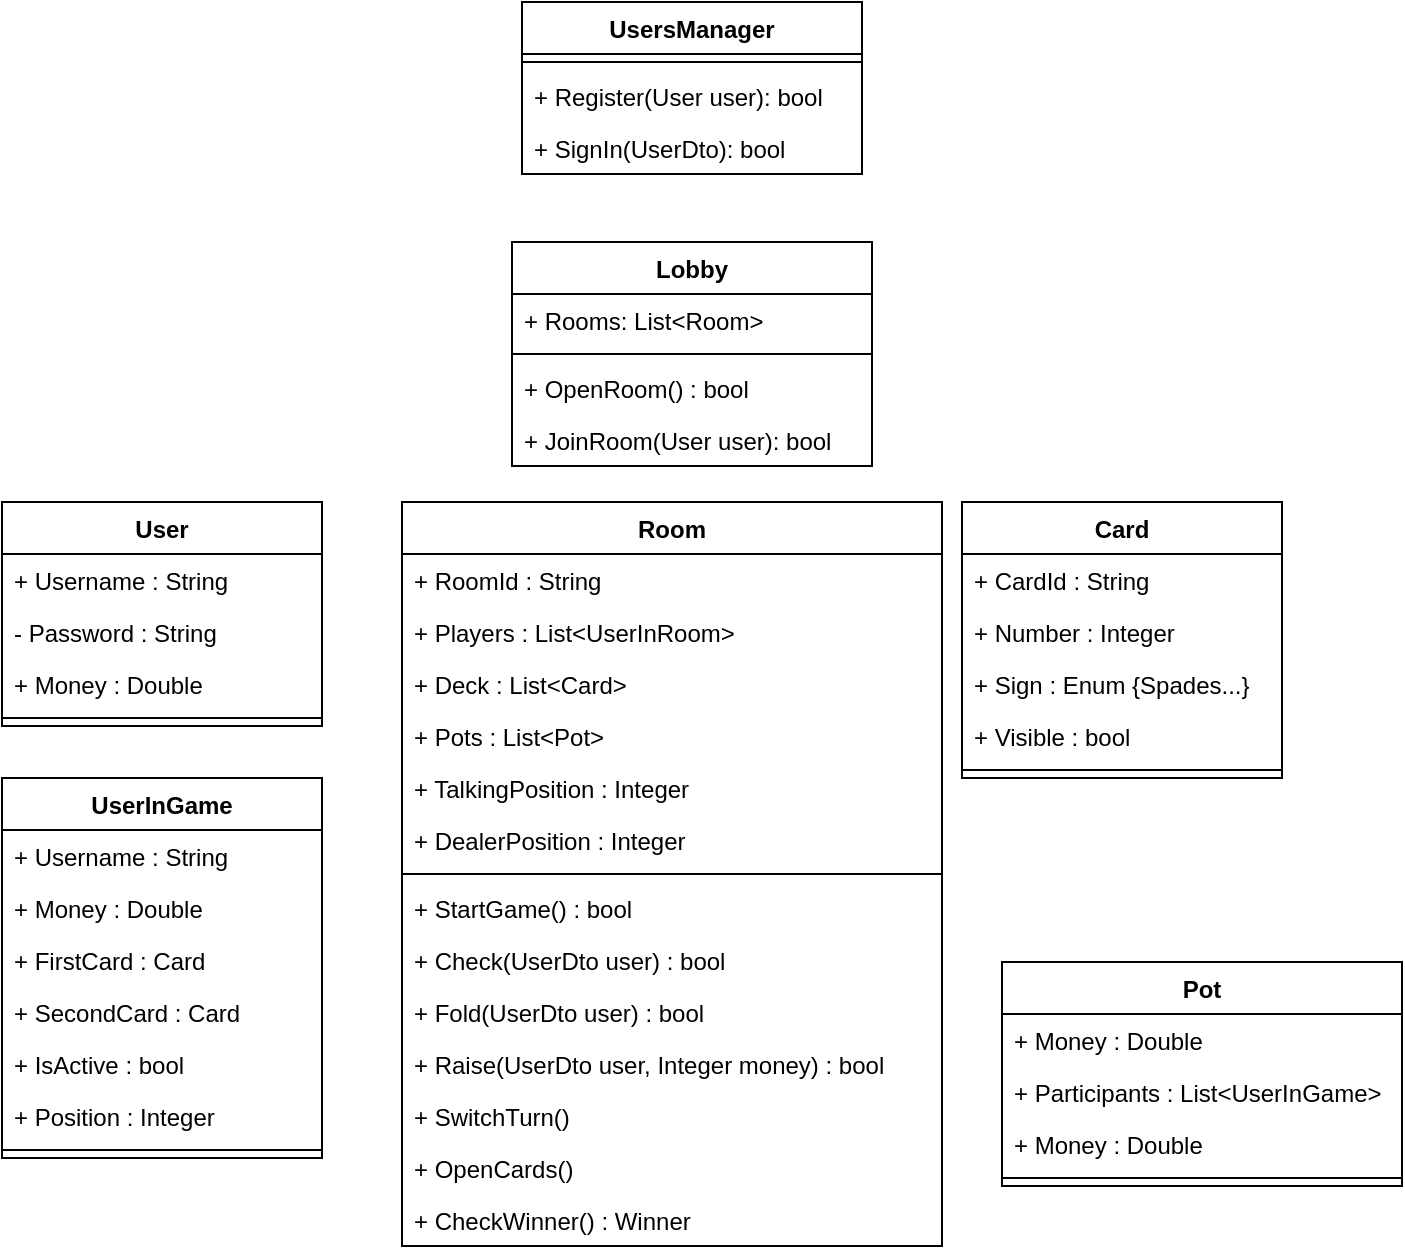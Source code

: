 <mxfile version="17.5.0" type="device"><diagram id="C5RBs43oDa-KdzZeNtuy" name="Page-1"><mxGraphModel dx="372" dy="199" grid="1" gridSize="10" guides="1" tooltips="1" connect="1" arrows="1" fold="1" page="1" pageScale="1" pageWidth="827" pageHeight="1169" math="0" shadow="0"><root><mxCell id="WIyWlLk6GJQsqaUBKTNV-0"/><mxCell id="WIyWlLk6GJQsqaUBKTNV-1" parent="WIyWlLk6GJQsqaUBKTNV-0"/><mxCell id="7dOpnUgTsiz9h_7UdlfU-0" value="UsersManager" style="swimlane;fontStyle=1;align=center;verticalAlign=top;childLayout=stackLayout;horizontal=1;startSize=26;horizontalStack=0;resizeParent=1;resizeParentMax=0;resizeLast=0;collapsible=1;marginBottom=0;" vertex="1" parent="WIyWlLk6GJQsqaUBKTNV-1"><mxGeometry x="310" y="80" width="170" height="86" as="geometry"/></mxCell><mxCell id="7dOpnUgTsiz9h_7UdlfU-2" value="" style="line;strokeWidth=1;fillColor=none;align=left;verticalAlign=middle;spacingTop=-1;spacingLeft=3;spacingRight=3;rotatable=0;labelPosition=right;points=[];portConstraint=eastwest;" vertex="1" parent="7dOpnUgTsiz9h_7UdlfU-0"><mxGeometry y="26" width="170" height="8" as="geometry"/></mxCell><mxCell id="7dOpnUgTsiz9h_7UdlfU-3" value="+ Register(User user): bool" style="text;strokeColor=none;fillColor=none;align=left;verticalAlign=top;spacingLeft=4;spacingRight=4;overflow=hidden;rotatable=0;points=[[0,0.5],[1,0.5]];portConstraint=eastwest;" vertex="1" parent="7dOpnUgTsiz9h_7UdlfU-0"><mxGeometry y="34" width="170" height="26" as="geometry"/></mxCell><mxCell id="7dOpnUgTsiz9h_7UdlfU-4" value="+ SignIn(UserDto): bool" style="text;strokeColor=none;fillColor=none;align=left;verticalAlign=top;spacingLeft=4;spacingRight=4;overflow=hidden;rotatable=0;points=[[0,0.5],[1,0.5]];portConstraint=eastwest;" vertex="1" parent="7dOpnUgTsiz9h_7UdlfU-0"><mxGeometry y="60" width="170" height="26" as="geometry"/></mxCell><mxCell id="7dOpnUgTsiz9h_7UdlfU-5" value="Lobby" style="swimlane;fontStyle=1;align=center;verticalAlign=top;childLayout=stackLayout;horizontal=1;startSize=26;horizontalStack=0;resizeParent=1;resizeParentMax=0;resizeLast=0;collapsible=1;marginBottom=0;" vertex="1" parent="WIyWlLk6GJQsqaUBKTNV-1"><mxGeometry x="305" y="200" width="180" height="112" as="geometry"/></mxCell><mxCell id="7dOpnUgTsiz9h_7UdlfU-6" value="+ Rooms: List&lt;Room&gt;" style="text;strokeColor=none;fillColor=none;align=left;verticalAlign=top;spacingLeft=4;spacingRight=4;overflow=hidden;rotatable=0;points=[[0,0.5],[1,0.5]];portConstraint=eastwest;" vertex="1" parent="7dOpnUgTsiz9h_7UdlfU-5"><mxGeometry y="26" width="180" height="26" as="geometry"/></mxCell><mxCell id="7dOpnUgTsiz9h_7UdlfU-7" value="" style="line;strokeWidth=1;fillColor=none;align=left;verticalAlign=middle;spacingTop=-1;spacingLeft=3;spacingRight=3;rotatable=0;labelPosition=right;points=[];portConstraint=eastwest;" vertex="1" parent="7dOpnUgTsiz9h_7UdlfU-5"><mxGeometry y="52" width="180" height="8" as="geometry"/></mxCell><mxCell id="7dOpnUgTsiz9h_7UdlfU-8" value="+ OpenRoom() : bool" style="text;strokeColor=none;fillColor=none;align=left;verticalAlign=top;spacingLeft=4;spacingRight=4;overflow=hidden;rotatable=0;points=[[0,0.5],[1,0.5]];portConstraint=eastwest;" vertex="1" parent="7dOpnUgTsiz9h_7UdlfU-5"><mxGeometry y="60" width="180" height="26" as="geometry"/></mxCell><mxCell id="7dOpnUgTsiz9h_7UdlfU-9" value="+ JoinRoom(User user): bool" style="text;strokeColor=none;fillColor=none;align=left;verticalAlign=top;spacingLeft=4;spacingRight=4;overflow=hidden;rotatable=0;points=[[0,0.5],[1,0.5]];portConstraint=eastwest;" vertex="1" parent="7dOpnUgTsiz9h_7UdlfU-5"><mxGeometry y="86" width="180" height="26" as="geometry"/></mxCell><mxCell id="7dOpnUgTsiz9h_7UdlfU-10" value="Room" style="swimlane;fontStyle=1;align=center;verticalAlign=top;childLayout=stackLayout;horizontal=1;startSize=26;horizontalStack=0;resizeParent=1;resizeParentMax=0;resizeLast=0;collapsible=1;marginBottom=0;" vertex="1" parent="WIyWlLk6GJQsqaUBKTNV-1"><mxGeometry x="250" y="330" width="270" height="372" as="geometry"/></mxCell><mxCell id="7dOpnUgTsiz9h_7UdlfU-11" value="+ RoomId : String" style="text;strokeColor=none;fillColor=none;align=left;verticalAlign=top;spacingLeft=4;spacingRight=4;overflow=hidden;rotatable=0;points=[[0,0.5],[1,0.5]];portConstraint=eastwest;" vertex="1" parent="7dOpnUgTsiz9h_7UdlfU-10"><mxGeometry y="26" width="270" height="26" as="geometry"/></mxCell><mxCell id="7dOpnUgTsiz9h_7UdlfU-14" value="+ Players : List&lt;UserInRoom&gt;" style="text;strokeColor=none;fillColor=none;align=left;verticalAlign=top;spacingLeft=4;spacingRight=4;overflow=hidden;rotatable=0;points=[[0,0.5],[1,0.5]];portConstraint=eastwest;" vertex="1" parent="7dOpnUgTsiz9h_7UdlfU-10"><mxGeometry y="52" width="270" height="26" as="geometry"/></mxCell><mxCell id="7dOpnUgTsiz9h_7UdlfU-16" value="+ Deck : List&lt;Card&gt;" style="text;strokeColor=none;fillColor=none;align=left;verticalAlign=top;spacingLeft=4;spacingRight=4;overflow=hidden;rotatable=0;points=[[0,0.5],[1,0.5]];portConstraint=eastwest;" vertex="1" parent="7dOpnUgTsiz9h_7UdlfU-10"><mxGeometry y="78" width="270" height="26" as="geometry"/></mxCell><mxCell id="7dOpnUgTsiz9h_7UdlfU-15" value="+ Pots : List&lt;Pot&gt;" style="text;strokeColor=none;fillColor=none;align=left;verticalAlign=top;spacingLeft=4;spacingRight=4;overflow=hidden;rotatable=0;points=[[0,0.5],[1,0.5]];portConstraint=eastwest;" vertex="1" parent="7dOpnUgTsiz9h_7UdlfU-10"><mxGeometry y="104" width="270" height="26" as="geometry"/></mxCell><mxCell id="7dOpnUgTsiz9h_7UdlfU-17" value="+ TalkingPosition : Integer" style="text;strokeColor=none;fillColor=none;align=left;verticalAlign=top;spacingLeft=4;spacingRight=4;overflow=hidden;rotatable=0;points=[[0,0.5],[1,0.5]];portConstraint=eastwest;" vertex="1" parent="7dOpnUgTsiz9h_7UdlfU-10"><mxGeometry y="130" width="270" height="26" as="geometry"/></mxCell><mxCell id="7dOpnUgTsiz9h_7UdlfU-20" value="+ DealerPosition : Integer" style="text;strokeColor=none;fillColor=none;align=left;verticalAlign=top;spacingLeft=4;spacingRight=4;overflow=hidden;rotatable=0;points=[[0,0.5],[1,0.5]];portConstraint=eastwest;" vertex="1" parent="7dOpnUgTsiz9h_7UdlfU-10"><mxGeometry y="156" width="270" height="26" as="geometry"/></mxCell><mxCell id="7dOpnUgTsiz9h_7UdlfU-12" value="" style="line;strokeWidth=1;fillColor=none;align=left;verticalAlign=middle;spacingTop=-1;spacingLeft=3;spacingRight=3;rotatable=0;labelPosition=right;points=[];portConstraint=eastwest;" vertex="1" parent="7dOpnUgTsiz9h_7UdlfU-10"><mxGeometry y="182" width="270" height="8" as="geometry"/></mxCell><mxCell id="7dOpnUgTsiz9h_7UdlfU-13" value="+ StartGame() : bool" style="text;strokeColor=none;fillColor=none;align=left;verticalAlign=top;spacingLeft=4;spacingRight=4;overflow=hidden;rotatable=0;points=[[0,0.5],[1,0.5]];portConstraint=eastwest;" vertex="1" parent="7dOpnUgTsiz9h_7UdlfU-10"><mxGeometry y="190" width="270" height="26" as="geometry"/></mxCell><mxCell id="7dOpnUgTsiz9h_7UdlfU-27" value="+ Check(UserDto user) : bool&#10;" style="text;strokeColor=none;fillColor=none;align=left;verticalAlign=top;spacingLeft=4;spacingRight=4;overflow=hidden;rotatable=0;points=[[0,0.5],[1,0.5]];portConstraint=eastwest;" vertex="1" parent="7dOpnUgTsiz9h_7UdlfU-10"><mxGeometry y="216" width="270" height="26" as="geometry"/></mxCell><mxCell id="7dOpnUgTsiz9h_7UdlfU-28" value="+ Fold(UserDto user) : bool" style="text;strokeColor=none;fillColor=none;align=left;verticalAlign=top;spacingLeft=4;spacingRight=4;overflow=hidden;rotatable=0;points=[[0,0.5],[1,0.5]];portConstraint=eastwest;" vertex="1" parent="7dOpnUgTsiz9h_7UdlfU-10"><mxGeometry y="242" width="270" height="26" as="geometry"/></mxCell><mxCell id="7dOpnUgTsiz9h_7UdlfU-29" value="+ Raise(UserDto user, Integer money) : bool" style="text;strokeColor=none;fillColor=none;align=left;verticalAlign=top;spacingLeft=4;spacingRight=4;overflow=hidden;rotatable=0;points=[[0,0.5],[1,0.5]];portConstraint=eastwest;" vertex="1" parent="7dOpnUgTsiz9h_7UdlfU-10"><mxGeometry y="268" width="270" height="26" as="geometry"/></mxCell><mxCell id="7dOpnUgTsiz9h_7UdlfU-30" value="+ SwitchTurn()" style="text;strokeColor=none;fillColor=none;align=left;verticalAlign=top;spacingLeft=4;spacingRight=4;overflow=hidden;rotatable=0;points=[[0,0.5],[1,0.5]];portConstraint=eastwest;" vertex="1" parent="7dOpnUgTsiz9h_7UdlfU-10"><mxGeometry y="294" width="270" height="26" as="geometry"/></mxCell><mxCell id="7dOpnUgTsiz9h_7UdlfU-31" value="+ OpenCards()" style="text;strokeColor=none;fillColor=none;align=left;verticalAlign=top;spacingLeft=4;spacingRight=4;overflow=hidden;rotatable=0;points=[[0,0.5],[1,0.5]];portConstraint=eastwest;" vertex="1" parent="7dOpnUgTsiz9h_7UdlfU-10"><mxGeometry y="320" width="270" height="26" as="geometry"/></mxCell><mxCell id="7dOpnUgTsiz9h_7UdlfU-32" value="+ CheckWinner() : Winner" style="text;strokeColor=none;fillColor=none;align=left;verticalAlign=top;spacingLeft=4;spacingRight=4;overflow=hidden;rotatable=0;points=[[0,0.5],[1,0.5]];portConstraint=eastwest;" vertex="1" parent="7dOpnUgTsiz9h_7UdlfU-10"><mxGeometry y="346" width="270" height="26" as="geometry"/></mxCell><mxCell id="7dOpnUgTsiz9h_7UdlfU-33" value="User" style="swimlane;fontStyle=1;align=center;verticalAlign=top;childLayout=stackLayout;horizontal=1;startSize=26;horizontalStack=0;resizeParent=1;resizeParentMax=0;resizeLast=0;collapsible=1;marginBottom=0;" vertex="1" parent="WIyWlLk6GJQsqaUBKTNV-1"><mxGeometry x="50" y="330" width="160" height="112" as="geometry"/></mxCell><mxCell id="7dOpnUgTsiz9h_7UdlfU-38" value="+ Username : String" style="text;strokeColor=none;fillColor=none;align=left;verticalAlign=top;spacingLeft=4;spacingRight=4;overflow=hidden;rotatable=0;points=[[0,0.5],[1,0.5]];portConstraint=eastwest;" vertex="1" parent="7dOpnUgTsiz9h_7UdlfU-33"><mxGeometry y="26" width="160" height="26" as="geometry"/></mxCell><mxCell id="7dOpnUgTsiz9h_7UdlfU-37" value="- Password : String" style="text;strokeColor=none;fillColor=none;align=left;verticalAlign=top;spacingLeft=4;spacingRight=4;overflow=hidden;rotatable=0;points=[[0,0.5],[1,0.5]];portConstraint=eastwest;" vertex="1" parent="7dOpnUgTsiz9h_7UdlfU-33"><mxGeometry y="52" width="160" height="26" as="geometry"/></mxCell><mxCell id="7dOpnUgTsiz9h_7UdlfU-34" value="+ Money : Double" style="text;strokeColor=none;fillColor=none;align=left;verticalAlign=top;spacingLeft=4;spacingRight=4;overflow=hidden;rotatable=0;points=[[0,0.5],[1,0.5]];portConstraint=eastwest;" vertex="1" parent="7dOpnUgTsiz9h_7UdlfU-33"><mxGeometry y="78" width="160" height="26" as="geometry"/></mxCell><mxCell id="7dOpnUgTsiz9h_7UdlfU-35" value="" style="line;strokeWidth=1;fillColor=none;align=left;verticalAlign=middle;spacingTop=-1;spacingLeft=3;spacingRight=3;rotatable=0;labelPosition=right;points=[];portConstraint=eastwest;" vertex="1" parent="7dOpnUgTsiz9h_7UdlfU-33"><mxGeometry y="104" width="160" height="8" as="geometry"/></mxCell><mxCell id="7dOpnUgTsiz9h_7UdlfU-39" value="UserInGame" style="swimlane;fontStyle=1;align=center;verticalAlign=top;childLayout=stackLayout;horizontal=1;startSize=26;horizontalStack=0;resizeParent=1;resizeParentMax=0;resizeLast=0;collapsible=1;marginBottom=0;" vertex="1" parent="WIyWlLk6GJQsqaUBKTNV-1"><mxGeometry x="50" y="468" width="160" height="190" as="geometry"/></mxCell><mxCell id="7dOpnUgTsiz9h_7UdlfU-40" value="+ Username : String" style="text;strokeColor=none;fillColor=none;align=left;verticalAlign=top;spacingLeft=4;spacingRight=4;overflow=hidden;rotatable=0;points=[[0,0.5],[1,0.5]];portConstraint=eastwest;" vertex="1" parent="7dOpnUgTsiz9h_7UdlfU-39"><mxGeometry y="26" width="160" height="26" as="geometry"/></mxCell><mxCell id="7dOpnUgTsiz9h_7UdlfU-44" value="+ Money : Double" style="text;strokeColor=none;fillColor=none;align=left;verticalAlign=top;spacingLeft=4;spacingRight=4;overflow=hidden;rotatable=0;points=[[0,0.5],[1,0.5]];portConstraint=eastwest;" vertex="1" parent="7dOpnUgTsiz9h_7UdlfU-39"><mxGeometry y="52" width="160" height="26" as="geometry"/></mxCell><mxCell id="7dOpnUgTsiz9h_7UdlfU-45" value="+ FirstCard : Card" style="text;strokeColor=none;fillColor=none;align=left;verticalAlign=top;spacingLeft=4;spacingRight=4;overflow=hidden;rotatable=0;points=[[0,0.5],[1,0.5]];portConstraint=eastwest;" vertex="1" parent="7dOpnUgTsiz9h_7UdlfU-39"><mxGeometry y="78" width="160" height="26" as="geometry"/></mxCell><mxCell id="7dOpnUgTsiz9h_7UdlfU-46" value="+ SecondCard : Card" style="text;strokeColor=none;fillColor=none;align=left;verticalAlign=top;spacingLeft=4;spacingRight=4;overflow=hidden;rotatable=0;points=[[0,0.5],[1,0.5]];portConstraint=eastwest;" vertex="1" parent="7dOpnUgTsiz9h_7UdlfU-39"><mxGeometry y="104" width="160" height="26" as="geometry"/></mxCell><mxCell id="7dOpnUgTsiz9h_7UdlfU-47" value="+ IsActive : bool" style="text;strokeColor=none;fillColor=none;align=left;verticalAlign=top;spacingLeft=4;spacingRight=4;overflow=hidden;rotatable=0;points=[[0,0.5],[1,0.5]];portConstraint=eastwest;" vertex="1" parent="7dOpnUgTsiz9h_7UdlfU-39"><mxGeometry y="130" width="160" height="26" as="geometry"/></mxCell><mxCell id="7dOpnUgTsiz9h_7UdlfU-42" value="+ Position : Integer" style="text;strokeColor=none;fillColor=none;align=left;verticalAlign=top;spacingLeft=4;spacingRight=4;overflow=hidden;rotatable=0;points=[[0,0.5],[1,0.5]];portConstraint=eastwest;" vertex="1" parent="7dOpnUgTsiz9h_7UdlfU-39"><mxGeometry y="156" width="160" height="26" as="geometry"/></mxCell><mxCell id="7dOpnUgTsiz9h_7UdlfU-43" value="" style="line;strokeWidth=1;fillColor=none;align=left;verticalAlign=middle;spacingTop=-1;spacingLeft=3;spacingRight=3;rotatable=0;labelPosition=right;points=[];portConstraint=eastwest;" vertex="1" parent="7dOpnUgTsiz9h_7UdlfU-39"><mxGeometry y="182" width="160" height="8" as="geometry"/></mxCell><mxCell id="7dOpnUgTsiz9h_7UdlfU-48" value="Card" style="swimlane;fontStyle=1;align=center;verticalAlign=top;childLayout=stackLayout;horizontal=1;startSize=26;horizontalStack=0;resizeParent=1;resizeParentMax=0;resizeLast=0;collapsible=1;marginBottom=0;" vertex="1" parent="WIyWlLk6GJQsqaUBKTNV-1"><mxGeometry x="530" y="330" width="160" height="138" as="geometry"/></mxCell><mxCell id="7dOpnUgTsiz9h_7UdlfU-49" value="+ CardId : String" style="text;strokeColor=none;fillColor=none;align=left;verticalAlign=top;spacingLeft=4;spacingRight=4;overflow=hidden;rotatable=0;points=[[0,0.5],[1,0.5]];portConstraint=eastwest;" vertex="1" parent="7dOpnUgTsiz9h_7UdlfU-48"><mxGeometry y="26" width="160" height="26" as="geometry"/></mxCell><mxCell id="7dOpnUgTsiz9h_7UdlfU-50" value="+ Number : Integer" style="text;strokeColor=none;fillColor=none;align=left;verticalAlign=top;spacingLeft=4;spacingRight=4;overflow=hidden;rotatable=0;points=[[0,0.5],[1,0.5]];portConstraint=eastwest;" vertex="1" parent="7dOpnUgTsiz9h_7UdlfU-48"><mxGeometry y="52" width="160" height="26" as="geometry"/></mxCell><mxCell id="7dOpnUgTsiz9h_7UdlfU-51" value="+ Sign : Enum {Spades...}" style="text;strokeColor=none;fillColor=none;align=left;verticalAlign=top;spacingLeft=4;spacingRight=4;overflow=hidden;rotatable=0;points=[[0,0.5],[1,0.5]];portConstraint=eastwest;" vertex="1" parent="7dOpnUgTsiz9h_7UdlfU-48"><mxGeometry y="78" width="160" height="26" as="geometry"/></mxCell><mxCell id="7dOpnUgTsiz9h_7UdlfU-53" value="+ Visible : bool" style="text;strokeColor=none;fillColor=none;align=left;verticalAlign=top;spacingLeft=4;spacingRight=4;overflow=hidden;rotatable=0;points=[[0,0.5],[1,0.5]];portConstraint=eastwest;" vertex="1" parent="7dOpnUgTsiz9h_7UdlfU-48"><mxGeometry y="104" width="160" height="26" as="geometry"/></mxCell><mxCell id="7dOpnUgTsiz9h_7UdlfU-52" value="" style="line;strokeWidth=1;fillColor=none;align=left;verticalAlign=middle;spacingTop=-1;spacingLeft=3;spacingRight=3;rotatable=0;labelPosition=right;points=[];portConstraint=eastwest;" vertex="1" parent="7dOpnUgTsiz9h_7UdlfU-48"><mxGeometry y="130" width="160" height="8" as="geometry"/></mxCell><mxCell id="7dOpnUgTsiz9h_7UdlfU-54" value="Pot" style="swimlane;fontStyle=1;align=center;verticalAlign=top;childLayout=stackLayout;horizontal=1;startSize=26;horizontalStack=0;resizeParent=1;resizeParentMax=0;resizeLast=0;collapsible=1;marginBottom=0;" vertex="1" parent="WIyWlLk6GJQsqaUBKTNV-1"><mxGeometry x="550" y="560" width="200" height="112" as="geometry"/></mxCell><mxCell id="7dOpnUgTsiz9h_7UdlfU-55" value="+ Money : Double" style="text;strokeColor=none;fillColor=none;align=left;verticalAlign=top;spacingLeft=4;spacingRight=4;overflow=hidden;rotatable=0;points=[[0,0.5],[1,0.5]];portConstraint=eastwest;" vertex="1" parent="7dOpnUgTsiz9h_7UdlfU-54"><mxGeometry y="26" width="200" height="26" as="geometry"/></mxCell><mxCell id="7dOpnUgTsiz9h_7UdlfU-56" value="+ Participants : List&lt;UserInGame&gt;" style="text;strokeColor=none;fillColor=none;align=left;verticalAlign=top;spacingLeft=4;spacingRight=4;overflow=hidden;rotatable=0;points=[[0,0.5],[1,0.5]];portConstraint=eastwest;" vertex="1" parent="7dOpnUgTsiz9h_7UdlfU-54"><mxGeometry y="52" width="200" height="26" as="geometry"/></mxCell><mxCell id="7dOpnUgTsiz9h_7UdlfU-57" value="+ Money : Double" style="text;strokeColor=none;fillColor=none;align=left;verticalAlign=top;spacingLeft=4;spacingRight=4;overflow=hidden;rotatable=0;points=[[0,0.5],[1,0.5]];portConstraint=eastwest;" vertex="1" parent="7dOpnUgTsiz9h_7UdlfU-54"><mxGeometry y="78" width="200" height="26" as="geometry"/></mxCell><mxCell id="7dOpnUgTsiz9h_7UdlfU-58" value="" style="line;strokeWidth=1;fillColor=none;align=left;verticalAlign=middle;spacingTop=-1;spacingLeft=3;spacingRight=3;rotatable=0;labelPosition=right;points=[];portConstraint=eastwest;" vertex="1" parent="7dOpnUgTsiz9h_7UdlfU-54"><mxGeometry y="104" width="200" height="8" as="geometry"/></mxCell></root></mxGraphModel></diagram></mxfile>